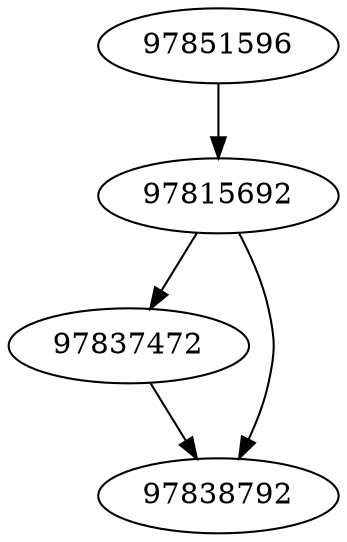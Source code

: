 strict digraph  {
97837472;
97815692;
97851596;
97838792;
97837472 -> 97838792;
97815692 -> 97837472;
97815692 -> 97838792;
97851596 -> 97815692;
}
